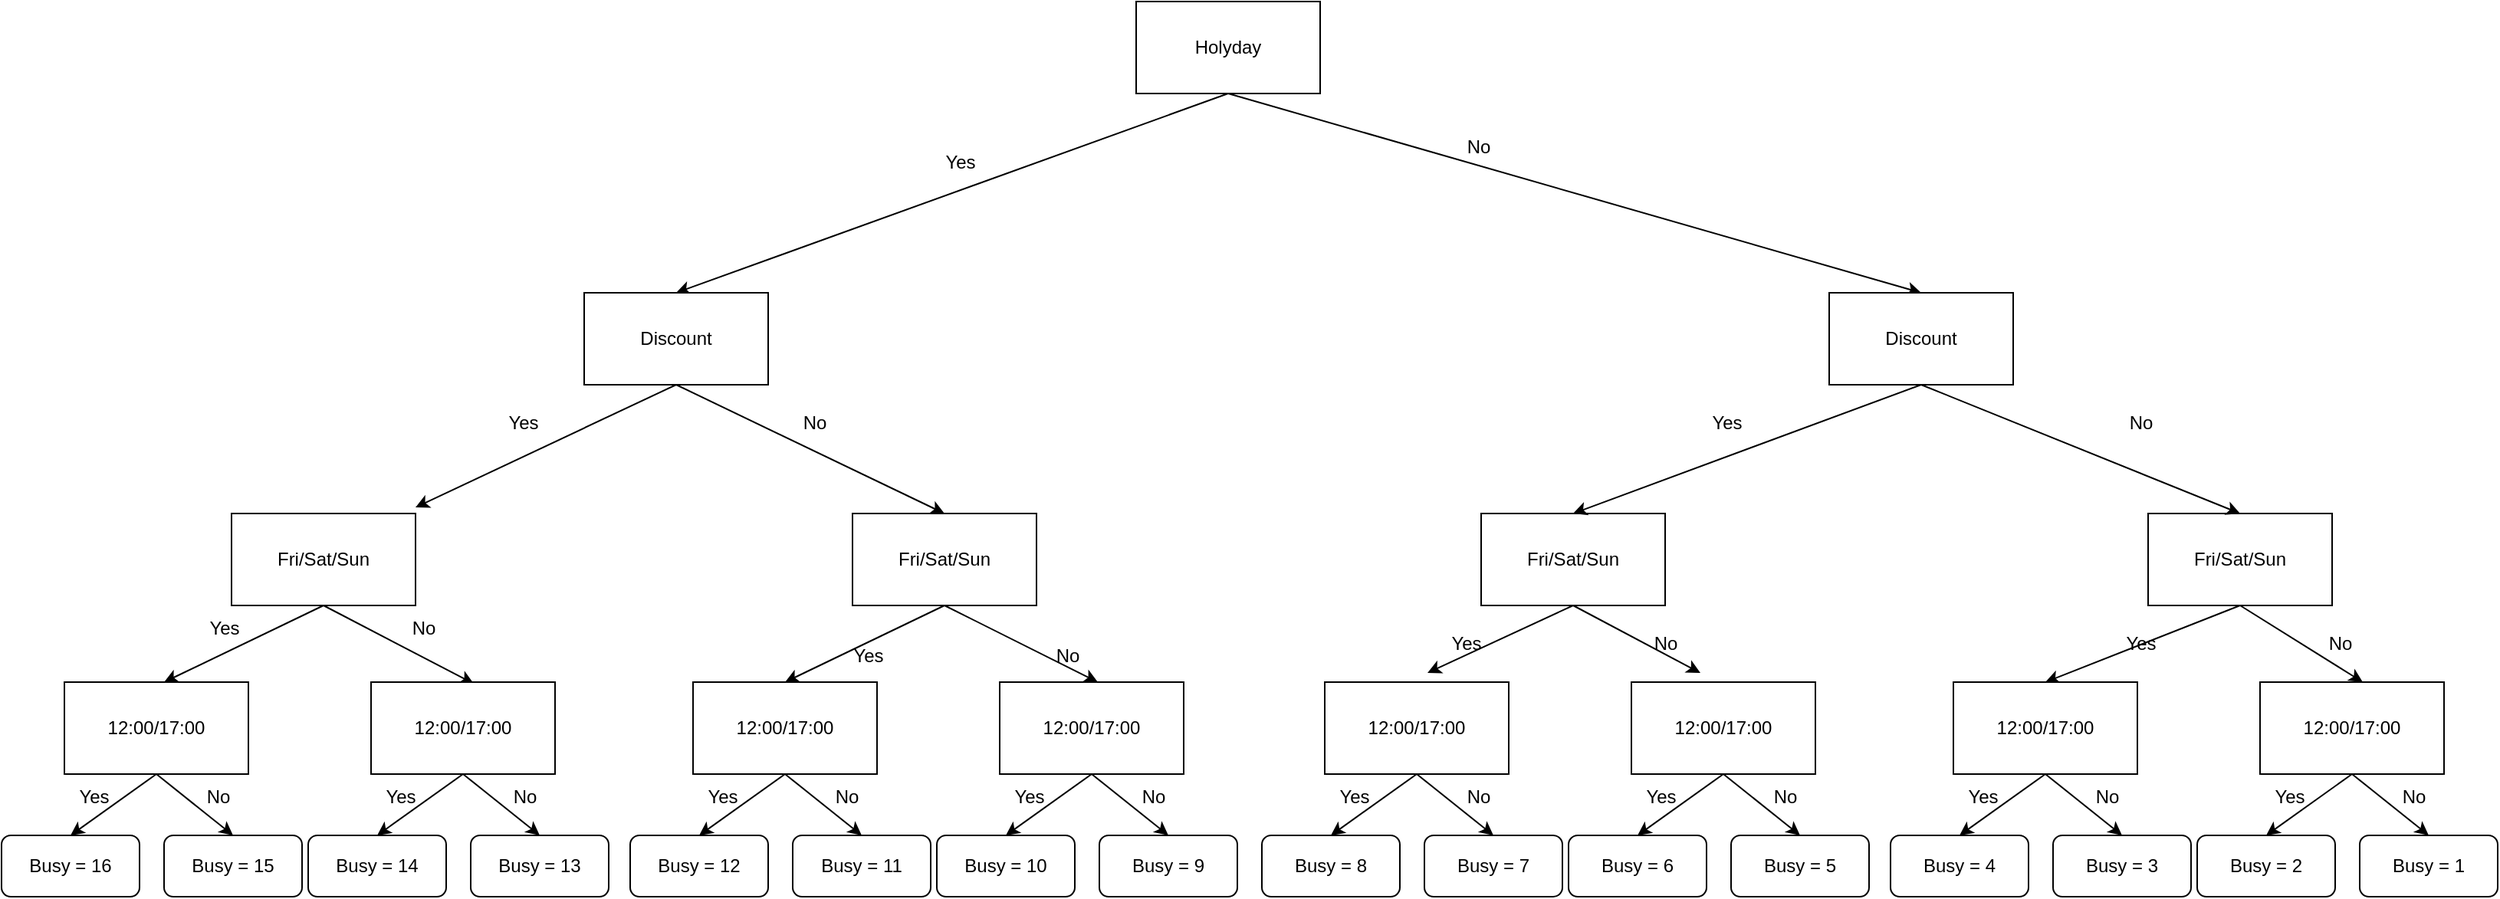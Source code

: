 <mxfile version="20.6.0" type="device" pages="2"><diagram id="TokhNLP9mKq2M_2PLeWP" name="Page-1"><mxGraphModel dx="4292" dy="1724" grid="1" gridSize="10" guides="1" tooltips="1" connect="1" arrows="1" fold="1" page="1" pageScale="1" pageWidth="291" pageHeight="413" math="0" shadow="0"><root><mxCell id="0"/><mxCell id="1" parent="0"/><mxCell id="wKN6T2FW7yw8m1UeuIiS-1" value="Holyday" style="rounded=0;whiteSpace=wrap;html=1;" parent="1" vertex="1"><mxGeometry x="-740" y="-790" width="120" height="60" as="geometry"/></mxCell><mxCell id="wKN6T2FW7yw8m1UeuIiS-4" value="" style="endArrow=classic;html=1;rounded=0;exitX=0.5;exitY=1;exitDx=0;exitDy=0;entryX=0.5;entryY=0;entryDx=0;entryDy=0;" parent="1" source="wKN6T2FW7yw8m1UeuIiS-1" target="wKN6T2FW7yw8m1UeuIiS-9" edge="1"><mxGeometry width="50" height="50" relative="1" as="geometry"><mxPoint x="-900" y="-660" as="sourcePoint"/><mxPoint x="-886" y="-644.02" as="targetPoint"/></mxGeometry></mxCell><mxCell id="wKN6T2FW7yw8m1UeuIiS-6" value="" style="endArrow=classic;html=1;rounded=0;exitX=0.5;exitY=1;exitDx=0;exitDy=0;entryX=0.5;entryY=0;entryDx=0;entryDy=0;" parent="1" source="wKN6T2FW7yw8m1UeuIiS-1" target="wKN6T2FW7yw8m1UeuIiS-34" edge="1"><mxGeometry width="50" height="50" relative="1" as="geometry"><mxPoint x="-717" y="-700" as="sourcePoint"/><mxPoint x="-470" y="-600" as="targetPoint"/></mxGeometry></mxCell><mxCell id="wKN6T2FW7yw8m1UeuIiS-7" value="No" style="text;html=1;align=center;verticalAlign=middle;resizable=0;points=[];autosize=1;strokeColor=none;fillColor=none;" parent="1" vertex="1"><mxGeometry x="-537" y="-710" width="40" height="30" as="geometry"/></mxCell><mxCell id="wKN6T2FW7yw8m1UeuIiS-8" value="Yes" style="text;html=1;align=center;verticalAlign=middle;resizable=0;points=[];autosize=1;strokeColor=none;fillColor=none;" parent="1" vertex="1"><mxGeometry x="-875" y="-700" width="40" height="30" as="geometry"/></mxCell><mxCell id="wKN6T2FW7yw8m1UeuIiS-9" value="Discount" style="rounded=0;whiteSpace=wrap;html=1;" parent="1" vertex="1"><mxGeometry x="-1100" y="-600" width="120" height="60" as="geometry"/></mxCell><mxCell id="wKN6T2FW7yw8m1UeuIiS-10" value="Fri/Sat/Sun" style="rounded=0;whiteSpace=wrap;html=1;" parent="1" vertex="1"><mxGeometry x="-1330" y="-456" width="120" height="60" as="geometry"/></mxCell><mxCell id="wKN6T2FW7yw8m1UeuIiS-12" value="" style="endArrow=classic;html=1;rounded=0;exitX=0.5;exitY=1;exitDx=0;exitDy=0;" parent="1" source="wKN6T2FW7yw8m1UeuIiS-9" edge="1"><mxGeometry width="50" height="50" relative="1" as="geometry"><mxPoint x="-1027" y="-540" as="sourcePoint"/><mxPoint x="-1210" y="-460" as="targetPoint"/></mxGeometry></mxCell><mxCell id="wKN6T2FW7yw8m1UeuIiS-13" value="Yes" style="text;html=1;align=center;verticalAlign=middle;resizable=0;points=[];autosize=1;strokeColor=none;fillColor=none;" parent="1" vertex="1"><mxGeometry x="-1160" y="-530" width="40" height="30" as="geometry"/></mxCell><mxCell id="wKN6T2FW7yw8m1UeuIiS-16" value="Busy = 16" style="rounded=1;whiteSpace=wrap;html=1;" parent="1" vertex="1"><mxGeometry x="-1480" y="-246" width="90" height="40" as="geometry"/></mxCell><mxCell id="wKN6T2FW7yw8m1UeuIiS-17" value="" style="endArrow=classic;html=1;rounded=0;entryX=0.5;entryY=0;entryDx=0;entryDy=0;exitX=0.5;exitY=1;exitDx=0;exitDy=0;" parent="1" source="wKN6T2FW7yw8m1UeuIiS-10" edge="1"><mxGeometry width="50" height="50" relative="1" as="geometry"><mxPoint x="-1275" y="-406" as="sourcePoint"/><mxPoint x="-1374" y="-346" as="targetPoint"/></mxGeometry></mxCell><mxCell id="wKN6T2FW7yw8m1UeuIiS-19" value="Yes" style="text;html=1;align=center;verticalAlign=middle;resizable=0;points=[];autosize=1;strokeColor=none;fillColor=none;" parent="1" vertex="1"><mxGeometry x="-1355" y="-396" width="40" height="30" as="geometry"/></mxCell><mxCell id="wKN6T2FW7yw8m1UeuIiS-21" value="No" style="text;html=1;align=center;verticalAlign=middle;resizable=0;points=[];autosize=1;strokeColor=none;fillColor=none;" parent="1" vertex="1"><mxGeometry x="-1225" y="-396" width="40" height="30" as="geometry"/></mxCell><mxCell id="wKN6T2FW7yw8m1UeuIiS-22" value="Fri/Sat/Sun" style="rounded=0;whiteSpace=wrap;html=1;" parent="1" vertex="1"><mxGeometry x="-925" y="-456" width="120" height="60" as="geometry"/></mxCell><mxCell id="wKN6T2FW7yw8m1UeuIiS-23" value="" style="endArrow=classic;html=1;rounded=0;exitX=0.5;exitY=1;exitDx=0;exitDy=0;entryX=0.5;entryY=0;entryDx=0;entryDy=0;" parent="1" source="wKN6T2FW7yw8m1UeuIiS-9" target="wKN6T2FW7yw8m1UeuIiS-22" edge="1"><mxGeometry width="50" height="50" relative="1" as="geometry"><mxPoint x="-930" y="-520" as="sourcePoint"/><mxPoint x="-1100" y="-440" as="targetPoint"/></mxGeometry></mxCell><mxCell id="wKN6T2FW7yw8m1UeuIiS-24" value="No" style="text;html=1;align=center;verticalAlign=middle;resizable=0;points=[];autosize=1;strokeColor=none;fillColor=none;" parent="1" vertex="1"><mxGeometry x="-970" y="-530" width="40" height="30" as="geometry"/></mxCell><mxCell id="wKN6T2FW7yw8m1UeuIiS-27" value="Yes" style="text;html=1;align=center;verticalAlign=middle;resizable=0;points=[];autosize=1;strokeColor=none;fillColor=none;" parent="1" vertex="1"><mxGeometry x="-935" y="-378.01" width="40" height="30" as="geometry"/></mxCell><mxCell id="wKN6T2FW7yw8m1UeuIiS-28" value="No" style="text;html=1;align=center;verticalAlign=middle;resizable=0;points=[];autosize=1;strokeColor=none;fillColor=none;" parent="1" vertex="1"><mxGeometry x="-805" y="-378.01" width="40" height="30" as="geometry"/></mxCell><mxCell id="wKN6T2FW7yw8m1UeuIiS-29" value="" style="endArrow=classic;html=1;rounded=0;entryX=0.558;entryY=0.017;entryDx=0;entryDy=0;entryPerimeter=0;exitX=0.5;exitY=1;exitDx=0;exitDy=0;" parent="1" edge="1" target="yP7VQPlsPdiSDfWQo1f4-14" source="wKN6T2FW7yw8m1UeuIiS-10"><mxGeometry width="50" height="50" relative="1" as="geometry"><mxPoint x="-1265" y="-406" as="sourcePoint"/><mxPoint x="-1195" y="-346" as="targetPoint"/></mxGeometry></mxCell><mxCell id="wKN6T2FW7yw8m1UeuIiS-31" value="" style="endArrow=classic;html=1;rounded=0;entryX=1;entryY=1.067;entryDx=0;entryDy=0;entryPerimeter=0;exitX=0.5;exitY=1;exitDx=0;exitDy=0;" parent="1" target="wKN6T2FW7yw8m1UeuIiS-28" edge="1" source="wKN6T2FW7yw8m1UeuIiS-22"><mxGeometry width="50" height="50" relative="1" as="geometry"><mxPoint x="-850" y="-388.01" as="sourcePoint"/><mxPoint x="-1210" y="-318.01" as="targetPoint"/></mxGeometry></mxCell><mxCell id="wKN6T2FW7yw8m1UeuIiS-32" value="" style="endArrow=classic;html=1;rounded=0;exitX=0.5;exitY=1;exitDx=0;exitDy=0;entryX=0.5;entryY=0;entryDx=0;entryDy=0;" parent="1" source="wKN6T2FW7yw8m1UeuIiS-22" target="yP7VQPlsPdiSDfWQo1f4-21" edge="1"><mxGeometry width="50" height="50" relative="1" as="geometry"><mxPoint x="-1130" y="-378.01" as="sourcePoint"/><mxPoint x="-950" y="-348.01" as="targetPoint"/></mxGeometry></mxCell><mxCell id="wKN6T2FW7yw8m1UeuIiS-34" value="Discount" style="rounded=0;whiteSpace=wrap;html=1;" parent="1" vertex="1"><mxGeometry x="-288" y="-600" width="120" height="60" as="geometry"/></mxCell><mxCell id="wKN6T2FW7yw8m1UeuIiS-35" value="Fri/Sat/Sun" style="rounded=0;whiteSpace=wrap;html=1;" parent="1" vertex="1"><mxGeometry x="-515" y="-456" width="120" height="60" as="geometry"/></mxCell><mxCell id="wKN6T2FW7yw8m1UeuIiS-36" value="" style="endArrow=classic;html=1;rounded=0;exitX=0.5;exitY=1;exitDx=0;exitDy=0;" parent="1" source="wKN6T2FW7yw8m1UeuIiS-34" edge="1"><mxGeometry width="50" height="50" relative="1" as="geometry"><mxPoint x="-272" y="-536" as="sourcePoint"/><mxPoint x="-455" y="-456" as="targetPoint"/></mxGeometry></mxCell><mxCell id="wKN6T2FW7yw8m1UeuIiS-37" value="Yes" style="text;html=1;align=center;verticalAlign=middle;resizable=0;points=[];autosize=1;strokeColor=none;fillColor=none;" parent="1" vertex="1"><mxGeometry x="-375" y="-530" width="40" height="30" as="geometry"/></mxCell><mxCell id="wKN6T2FW7yw8m1UeuIiS-39" value="" style="endArrow=classic;html=1;rounded=0;entryX=-0.125;entryY=1.133;entryDx=0;entryDy=0;exitX=0.5;exitY=1;exitDx=0;exitDy=0;entryPerimeter=0;" parent="1" source="wKN6T2FW7yw8m1UeuIiS-35" target="wKN6T2FW7yw8m1UeuIiS-41" edge="1"><mxGeometry width="50" height="50" relative="1" as="geometry"><mxPoint x="-465" y="-396" as="sourcePoint"/><mxPoint x="-625" y="-286" as="targetPoint"/></mxGeometry></mxCell><mxCell id="wKN6T2FW7yw8m1UeuIiS-41" value="Yes" style="text;html=1;align=center;verticalAlign=middle;resizable=0;points=[];autosize=1;strokeColor=none;fillColor=none;" parent="1" vertex="1"><mxGeometry x="-545" y="-386" width="40" height="30" as="geometry"/></mxCell><mxCell id="wKN6T2FW7yw8m1UeuIiS-43" value="No" style="text;html=1;align=center;verticalAlign=middle;resizable=0;points=[];autosize=1;strokeColor=none;fillColor=none;" parent="1" vertex="1"><mxGeometry x="-415" y="-386" width="40" height="30" as="geometry"/></mxCell><mxCell id="wKN6T2FW7yw8m1UeuIiS-44" value="Fri/Sat/Sun" style="rounded=0;whiteSpace=wrap;html=1;" parent="1" vertex="1"><mxGeometry x="-80" y="-456" width="120" height="60" as="geometry"/></mxCell><mxCell id="wKN6T2FW7yw8m1UeuIiS-45" value="" style="endArrow=classic;html=1;rounded=0;exitX=0.5;exitY=1;exitDx=0;exitDy=0;entryX=0.5;entryY=0;entryDx=0;entryDy=0;" parent="1" source="wKN6T2FW7yw8m1UeuIiS-34" target="wKN6T2FW7yw8m1UeuIiS-44" edge="1"><mxGeometry width="50" height="50" relative="1" as="geometry"><mxPoint x="-175" y="-516" as="sourcePoint"/><mxPoint x="-345" y="-436" as="targetPoint"/></mxGeometry></mxCell><mxCell id="wKN6T2FW7yw8m1UeuIiS-46" value="No" style="text;html=1;align=center;verticalAlign=middle;resizable=0;points=[];autosize=1;strokeColor=none;fillColor=none;" parent="1" vertex="1"><mxGeometry x="-105" y="-530" width="40" height="30" as="geometry"/></mxCell><mxCell id="wKN6T2FW7yw8m1UeuIiS-49" value="Yes" style="text;html=1;align=center;verticalAlign=middle;resizable=0;points=[];autosize=1;strokeColor=none;fillColor=none;" parent="1" vertex="1"><mxGeometry x="-105" y="-386" width="40" height="30" as="geometry"/></mxCell><mxCell id="wKN6T2FW7yw8m1UeuIiS-50" value="No" style="text;html=1;align=center;verticalAlign=middle;resizable=0;points=[];autosize=1;strokeColor=none;fillColor=none;" parent="1" vertex="1"><mxGeometry x="25" y="-386" width="40" height="30" as="geometry"/></mxCell><mxCell id="wKN6T2FW7yw8m1UeuIiS-51" value="" style="endArrow=classic;html=1;rounded=0;entryX=1.075;entryY=1.133;entryDx=0;entryDy=0;entryPerimeter=0;" parent="1" edge="1" target="wKN6T2FW7yw8m1UeuIiS-43"><mxGeometry width="50" height="50" relative="1" as="geometry"><mxPoint x="-455" y="-396" as="sourcePoint"/><mxPoint x="-385" y="-336" as="targetPoint"/></mxGeometry></mxCell><mxCell id="wKN6T2FW7yw8m1UeuIiS-52" value="" style="endArrow=classic;html=1;rounded=0;" parent="1" edge="1"><mxGeometry width="50" height="50" relative="1" as="geometry"><mxPoint x="-20" y="-396" as="sourcePoint"/><mxPoint x="60" y="-346" as="targetPoint"/></mxGeometry></mxCell><mxCell id="wKN6T2FW7yw8m1UeuIiS-53" value="" style="endArrow=classic;html=1;rounded=0;exitX=0.5;exitY=1;exitDx=0;exitDy=0;entryX=0.5;entryY=0;entryDx=0;entryDy=0;" parent="1" source="wKN6T2FW7yw8m1UeuIiS-44" target="yP7VQPlsPdiSDfWQo1f4-49" edge="1"><mxGeometry width="50" height="50" relative="1" as="geometry"><mxPoint x="-300" y="-386" as="sourcePoint"/><mxPoint x="-120" y="-356" as="targetPoint"/></mxGeometry></mxCell><mxCell id="yP7VQPlsPdiSDfWQo1f4-1" value="12:00/17:00" style="rounded=0;whiteSpace=wrap;html=1;" vertex="1" parent="1"><mxGeometry x="-1439" y="-346" width="120" height="60" as="geometry"/></mxCell><mxCell id="yP7VQPlsPdiSDfWQo1f4-5" value="" style="endArrow=classic;html=1;rounded=0;exitX=0.5;exitY=1;exitDx=0;exitDy=0;entryX=0.5;entryY=0;entryDx=0;entryDy=0;" edge="1" parent="1" source="yP7VQPlsPdiSDfWQo1f4-1" target="wKN6T2FW7yw8m1UeuIiS-16"><mxGeometry width="50" height="50" relative="1" as="geometry"><mxPoint x="-1381" y="-302" as="sourcePoint"/><mxPoint x="-1470" y="-246" as="targetPoint"/></mxGeometry></mxCell><mxCell id="yP7VQPlsPdiSDfWQo1f4-6" value="Busy = 15" style="rounded=1;whiteSpace=wrap;html=1;" vertex="1" parent="1"><mxGeometry x="-1374" y="-246" width="90" height="40" as="geometry"/></mxCell><mxCell id="yP7VQPlsPdiSDfWQo1f4-7" value="" style="endArrow=classic;html=1;rounded=0;exitX=0.5;exitY=1;exitDx=0;exitDy=0;entryX=0.5;entryY=0;entryDx=0;entryDy=0;" edge="1" parent="1" source="yP7VQPlsPdiSDfWQo1f4-1" target="yP7VQPlsPdiSDfWQo1f4-6"><mxGeometry width="50" height="50" relative="1" as="geometry"><mxPoint x="-1369" y="-276" as="sourcePoint"/><mxPoint x="-1435" y="-236" as="targetPoint"/></mxGeometry></mxCell><mxCell id="yP7VQPlsPdiSDfWQo1f4-9" value="Yes" style="text;html=1;align=center;verticalAlign=middle;resizable=0;points=[];autosize=1;strokeColor=none;fillColor=none;" vertex="1" parent="1"><mxGeometry x="-1440" y="-286" width="40" height="30" as="geometry"/></mxCell><mxCell id="yP7VQPlsPdiSDfWQo1f4-10" value="No" style="text;html=1;align=center;verticalAlign=middle;resizable=0;points=[];autosize=1;strokeColor=none;fillColor=none;" vertex="1" parent="1"><mxGeometry x="-1359" y="-286" width="40" height="30" as="geometry"/></mxCell><mxCell id="yP7VQPlsPdiSDfWQo1f4-13" value="Busy = 14" style="rounded=1;whiteSpace=wrap;html=1;" vertex="1" parent="1"><mxGeometry x="-1280" y="-246" width="90" height="40" as="geometry"/></mxCell><mxCell id="yP7VQPlsPdiSDfWQo1f4-14" value="12:00/17:00" style="rounded=0;whiteSpace=wrap;html=1;" vertex="1" parent="1"><mxGeometry x="-1239" y="-346" width="120" height="60" as="geometry"/></mxCell><mxCell id="yP7VQPlsPdiSDfWQo1f4-15" value="" style="endArrow=classic;html=1;rounded=0;exitX=0.5;exitY=1;exitDx=0;exitDy=0;entryX=0.5;entryY=0;entryDx=0;entryDy=0;" edge="1" parent="1" source="yP7VQPlsPdiSDfWQo1f4-14" target="yP7VQPlsPdiSDfWQo1f4-13"><mxGeometry width="50" height="50" relative="1" as="geometry"><mxPoint x="-1181" y="-302" as="sourcePoint"/><mxPoint x="-1270" y="-246" as="targetPoint"/></mxGeometry></mxCell><mxCell id="yP7VQPlsPdiSDfWQo1f4-16" value="Busy = 13" style="rounded=1;whiteSpace=wrap;html=1;" vertex="1" parent="1"><mxGeometry x="-1174" y="-246" width="90" height="40" as="geometry"/></mxCell><mxCell id="yP7VQPlsPdiSDfWQo1f4-17" value="" style="endArrow=classic;html=1;rounded=0;exitX=0.5;exitY=1;exitDx=0;exitDy=0;entryX=0.5;entryY=0;entryDx=0;entryDy=0;" edge="1" parent="1" source="yP7VQPlsPdiSDfWQo1f4-14" target="yP7VQPlsPdiSDfWQo1f4-16"><mxGeometry width="50" height="50" relative="1" as="geometry"><mxPoint x="-1169" y="-276" as="sourcePoint"/><mxPoint x="-1235" y="-236" as="targetPoint"/></mxGeometry></mxCell><mxCell id="yP7VQPlsPdiSDfWQo1f4-18" value="Yes" style="text;html=1;align=center;verticalAlign=middle;resizable=0;points=[];autosize=1;strokeColor=none;fillColor=none;" vertex="1" parent="1"><mxGeometry x="-1240" y="-286" width="40" height="30" as="geometry"/></mxCell><mxCell id="yP7VQPlsPdiSDfWQo1f4-19" value="No" style="text;html=1;align=center;verticalAlign=middle;resizable=0;points=[];autosize=1;strokeColor=none;fillColor=none;" vertex="1" parent="1"><mxGeometry x="-1159" y="-286" width="40" height="30" as="geometry"/></mxCell><mxCell id="yP7VQPlsPdiSDfWQo1f4-20" value="Busy = 12" style="rounded=1;whiteSpace=wrap;html=1;" vertex="1" parent="1"><mxGeometry x="-1070" y="-246" width="90" height="40" as="geometry"/></mxCell><mxCell id="yP7VQPlsPdiSDfWQo1f4-21" value="12:00/17:00" style="rounded=0;whiteSpace=wrap;html=1;" vertex="1" parent="1"><mxGeometry x="-1029" y="-346" width="120" height="60" as="geometry"/></mxCell><mxCell id="yP7VQPlsPdiSDfWQo1f4-22" value="" style="endArrow=classic;html=1;rounded=0;exitX=0.5;exitY=1;exitDx=0;exitDy=0;entryX=0.5;entryY=0;entryDx=0;entryDy=0;" edge="1" parent="1" source="yP7VQPlsPdiSDfWQo1f4-21" target="yP7VQPlsPdiSDfWQo1f4-20"><mxGeometry width="50" height="50" relative="1" as="geometry"><mxPoint x="-971" y="-302" as="sourcePoint"/><mxPoint x="-1060" y="-246" as="targetPoint"/></mxGeometry></mxCell><mxCell id="yP7VQPlsPdiSDfWQo1f4-23" value="Busy = 11" style="rounded=1;whiteSpace=wrap;html=1;" vertex="1" parent="1"><mxGeometry x="-964" y="-246" width="90" height="40" as="geometry"/></mxCell><mxCell id="yP7VQPlsPdiSDfWQo1f4-24" value="" style="endArrow=classic;html=1;rounded=0;exitX=0.5;exitY=1;exitDx=0;exitDy=0;entryX=0.5;entryY=0;entryDx=0;entryDy=0;" edge="1" parent="1" source="yP7VQPlsPdiSDfWQo1f4-21" target="yP7VQPlsPdiSDfWQo1f4-23"><mxGeometry width="50" height="50" relative="1" as="geometry"><mxPoint x="-959" y="-276" as="sourcePoint"/><mxPoint x="-1025" y="-236" as="targetPoint"/></mxGeometry></mxCell><mxCell id="yP7VQPlsPdiSDfWQo1f4-25" value="Yes" style="text;html=1;align=center;verticalAlign=middle;resizable=0;points=[];autosize=1;strokeColor=none;fillColor=none;" vertex="1" parent="1"><mxGeometry x="-1030" y="-286" width="40" height="30" as="geometry"/></mxCell><mxCell id="yP7VQPlsPdiSDfWQo1f4-26" value="No" style="text;html=1;align=center;verticalAlign=middle;resizable=0;points=[];autosize=1;strokeColor=none;fillColor=none;" vertex="1" parent="1"><mxGeometry x="-949" y="-286" width="40" height="30" as="geometry"/></mxCell><mxCell id="yP7VQPlsPdiSDfWQo1f4-27" value="Busy = 10" style="rounded=1;whiteSpace=wrap;html=1;" vertex="1" parent="1"><mxGeometry x="-870" y="-246" width="90" height="40" as="geometry"/></mxCell><mxCell id="yP7VQPlsPdiSDfWQo1f4-28" value="12:00/17:00" style="rounded=0;whiteSpace=wrap;html=1;" vertex="1" parent="1"><mxGeometry x="-829" y="-346" width="120" height="60" as="geometry"/></mxCell><mxCell id="yP7VQPlsPdiSDfWQo1f4-29" value="" style="endArrow=classic;html=1;rounded=0;exitX=0.5;exitY=1;exitDx=0;exitDy=0;entryX=0.5;entryY=0;entryDx=0;entryDy=0;" edge="1" parent="1" source="yP7VQPlsPdiSDfWQo1f4-28" target="yP7VQPlsPdiSDfWQo1f4-27"><mxGeometry width="50" height="50" relative="1" as="geometry"><mxPoint x="-771" y="-302" as="sourcePoint"/><mxPoint x="-860" y="-246" as="targetPoint"/></mxGeometry></mxCell><mxCell id="yP7VQPlsPdiSDfWQo1f4-30" value="Busy = 9" style="rounded=1;whiteSpace=wrap;html=1;" vertex="1" parent="1"><mxGeometry x="-764" y="-246" width="90" height="40" as="geometry"/></mxCell><mxCell id="yP7VQPlsPdiSDfWQo1f4-31" value="" style="endArrow=classic;html=1;rounded=0;exitX=0.5;exitY=1;exitDx=0;exitDy=0;entryX=0.5;entryY=0;entryDx=0;entryDy=0;" edge="1" parent="1" source="yP7VQPlsPdiSDfWQo1f4-28" target="yP7VQPlsPdiSDfWQo1f4-30"><mxGeometry width="50" height="50" relative="1" as="geometry"><mxPoint x="-759" y="-276" as="sourcePoint"/><mxPoint x="-825" y="-236" as="targetPoint"/></mxGeometry></mxCell><mxCell id="yP7VQPlsPdiSDfWQo1f4-32" value="Yes" style="text;html=1;align=center;verticalAlign=middle;resizable=0;points=[];autosize=1;strokeColor=none;fillColor=none;" vertex="1" parent="1"><mxGeometry x="-830" y="-286" width="40" height="30" as="geometry"/></mxCell><mxCell id="yP7VQPlsPdiSDfWQo1f4-33" value="No" style="text;html=1;align=center;verticalAlign=middle;resizable=0;points=[];autosize=1;strokeColor=none;fillColor=none;" vertex="1" parent="1"><mxGeometry x="-749" y="-286" width="40" height="30" as="geometry"/></mxCell><mxCell id="yP7VQPlsPdiSDfWQo1f4-34" value="Busy = 8" style="rounded=1;whiteSpace=wrap;html=1;" vertex="1" parent="1"><mxGeometry x="-658" y="-246" width="90" height="40" as="geometry"/></mxCell><mxCell id="yP7VQPlsPdiSDfWQo1f4-35" value="12:00/17:00" style="rounded=0;whiteSpace=wrap;html=1;" vertex="1" parent="1"><mxGeometry x="-617" y="-346" width="120" height="60" as="geometry"/></mxCell><mxCell id="yP7VQPlsPdiSDfWQo1f4-36" value="" style="endArrow=classic;html=1;rounded=0;exitX=0.5;exitY=1;exitDx=0;exitDy=0;entryX=0.5;entryY=0;entryDx=0;entryDy=0;" edge="1" parent="1" source="yP7VQPlsPdiSDfWQo1f4-35" target="yP7VQPlsPdiSDfWQo1f4-34"><mxGeometry width="50" height="50" relative="1" as="geometry"><mxPoint x="-559" y="-302" as="sourcePoint"/><mxPoint x="-648" y="-246" as="targetPoint"/></mxGeometry></mxCell><mxCell id="yP7VQPlsPdiSDfWQo1f4-37" value="Busy = 7" style="rounded=1;whiteSpace=wrap;html=1;" vertex="1" parent="1"><mxGeometry x="-552" y="-246" width="90" height="40" as="geometry"/></mxCell><mxCell id="yP7VQPlsPdiSDfWQo1f4-38" value="" style="endArrow=classic;html=1;rounded=0;exitX=0.5;exitY=1;exitDx=0;exitDy=0;entryX=0.5;entryY=0;entryDx=0;entryDy=0;" edge="1" parent="1" source="yP7VQPlsPdiSDfWQo1f4-35" target="yP7VQPlsPdiSDfWQo1f4-37"><mxGeometry width="50" height="50" relative="1" as="geometry"><mxPoint x="-547" y="-276" as="sourcePoint"/><mxPoint x="-613" y="-236" as="targetPoint"/></mxGeometry></mxCell><mxCell id="yP7VQPlsPdiSDfWQo1f4-39" value="Yes" style="text;html=1;align=center;verticalAlign=middle;resizable=0;points=[];autosize=1;strokeColor=none;fillColor=none;" vertex="1" parent="1"><mxGeometry x="-618" y="-286" width="40" height="30" as="geometry"/></mxCell><mxCell id="yP7VQPlsPdiSDfWQo1f4-40" value="No" style="text;html=1;align=center;verticalAlign=middle;resizable=0;points=[];autosize=1;strokeColor=none;fillColor=none;" vertex="1" parent="1"><mxGeometry x="-537" y="-286" width="40" height="30" as="geometry"/></mxCell><mxCell id="yP7VQPlsPdiSDfWQo1f4-41" value="Busy = 6" style="rounded=1;whiteSpace=wrap;html=1;" vertex="1" parent="1"><mxGeometry x="-458" y="-246" width="90" height="40" as="geometry"/></mxCell><mxCell id="yP7VQPlsPdiSDfWQo1f4-42" value="12:00/17:00" style="rounded=0;whiteSpace=wrap;html=1;" vertex="1" parent="1"><mxGeometry x="-417" y="-346" width="120" height="60" as="geometry"/></mxCell><mxCell id="yP7VQPlsPdiSDfWQo1f4-43" value="" style="endArrow=classic;html=1;rounded=0;exitX=0.5;exitY=1;exitDx=0;exitDy=0;entryX=0.5;entryY=0;entryDx=0;entryDy=0;" edge="1" parent="1" source="yP7VQPlsPdiSDfWQo1f4-42" target="yP7VQPlsPdiSDfWQo1f4-41"><mxGeometry width="50" height="50" relative="1" as="geometry"><mxPoint x="-359" y="-302" as="sourcePoint"/><mxPoint x="-448" y="-246" as="targetPoint"/></mxGeometry></mxCell><mxCell id="yP7VQPlsPdiSDfWQo1f4-44" value="Busy = 5" style="rounded=1;whiteSpace=wrap;html=1;" vertex="1" parent="1"><mxGeometry x="-352" y="-246" width="90" height="40" as="geometry"/></mxCell><mxCell id="yP7VQPlsPdiSDfWQo1f4-45" value="" style="endArrow=classic;html=1;rounded=0;exitX=0.5;exitY=1;exitDx=0;exitDy=0;entryX=0.5;entryY=0;entryDx=0;entryDy=0;" edge="1" parent="1" source="yP7VQPlsPdiSDfWQo1f4-42" target="yP7VQPlsPdiSDfWQo1f4-44"><mxGeometry width="50" height="50" relative="1" as="geometry"><mxPoint x="-347" y="-276" as="sourcePoint"/><mxPoint x="-413" y="-236" as="targetPoint"/></mxGeometry></mxCell><mxCell id="yP7VQPlsPdiSDfWQo1f4-46" value="Yes" style="text;html=1;align=center;verticalAlign=middle;resizable=0;points=[];autosize=1;strokeColor=none;fillColor=none;" vertex="1" parent="1"><mxGeometry x="-418" y="-286" width="40" height="30" as="geometry"/></mxCell><mxCell id="yP7VQPlsPdiSDfWQo1f4-47" value="No" style="text;html=1;align=center;verticalAlign=middle;resizable=0;points=[];autosize=1;strokeColor=none;fillColor=none;" vertex="1" parent="1"><mxGeometry x="-337" y="-286" width="40" height="30" as="geometry"/></mxCell><mxCell id="yP7VQPlsPdiSDfWQo1f4-48" value="Busy = 4" style="rounded=1;whiteSpace=wrap;html=1;" vertex="1" parent="1"><mxGeometry x="-248" y="-246" width="90" height="40" as="geometry"/></mxCell><mxCell id="yP7VQPlsPdiSDfWQo1f4-49" value="12:00/17:00" style="rounded=0;whiteSpace=wrap;html=1;" vertex="1" parent="1"><mxGeometry x="-207" y="-346" width="120" height="60" as="geometry"/></mxCell><mxCell id="yP7VQPlsPdiSDfWQo1f4-50" value="" style="endArrow=classic;html=1;rounded=0;exitX=0.5;exitY=1;exitDx=0;exitDy=0;entryX=0.5;entryY=0;entryDx=0;entryDy=0;" edge="1" parent="1" source="yP7VQPlsPdiSDfWQo1f4-49" target="yP7VQPlsPdiSDfWQo1f4-48"><mxGeometry width="50" height="50" relative="1" as="geometry"><mxPoint x="-149" y="-302" as="sourcePoint"/><mxPoint x="-238" y="-246" as="targetPoint"/></mxGeometry></mxCell><mxCell id="yP7VQPlsPdiSDfWQo1f4-51" value="Busy = 3" style="rounded=1;whiteSpace=wrap;html=1;" vertex="1" parent="1"><mxGeometry x="-142" y="-246" width="90" height="40" as="geometry"/></mxCell><mxCell id="yP7VQPlsPdiSDfWQo1f4-52" value="" style="endArrow=classic;html=1;rounded=0;exitX=0.5;exitY=1;exitDx=0;exitDy=0;entryX=0.5;entryY=0;entryDx=0;entryDy=0;" edge="1" parent="1" source="yP7VQPlsPdiSDfWQo1f4-49" target="yP7VQPlsPdiSDfWQo1f4-51"><mxGeometry width="50" height="50" relative="1" as="geometry"><mxPoint x="-137" y="-276" as="sourcePoint"/><mxPoint x="-203" y="-236" as="targetPoint"/></mxGeometry></mxCell><mxCell id="yP7VQPlsPdiSDfWQo1f4-53" value="Yes" style="text;html=1;align=center;verticalAlign=middle;resizable=0;points=[];autosize=1;strokeColor=none;fillColor=none;" vertex="1" parent="1"><mxGeometry x="-208" y="-286" width="40" height="30" as="geometry"/></mxCell><mxCell id="yP7VQPlsPdiSDfWQo1f4-54" value="No" style="text;html=1;align=center;verticalAlign=middle;resizable=0;points=[];autosize=1;strokeColor=none;fillColor=none;" vertex="1" parent="1"><mxGeometry x="-127" y="-286" width="40" height="30" as="geometry"/></mxCell><mxCell id="yP7VQPlsPdiSDfWQo1f4-55" value="Busy = 2" style="rounded=1;whiteSpace=wrap;html=1;" vertex="1" parent="1"><mxGeometry x="-48" y="-246" width="90" height="40" as="geometry"/></mxCell><mxCell id="yP7VQPlsPdiSDfWQo1f4-56" value="12:00/17:00" style="rounded=0;whiteSpace=wrap;html=1;" vertex="1" parent="1"><mxGeometry x="-7" y="-346" width="120" height="60" as="geometry"/></mxCell><mxCell id="yP7VQPlsPdiSDfWQo1f4-57" value="" style="endArrow=classic;html=1;rounded=0;exitX=0.5;exitY=1;exitDx=0;exitDy=0;entryX=0.5;entryY=0;entryDx=0;entryDy=0;" edge="1" parent="1" source="yP7VQPlsPdiSDfWQo1f4-56" target="yP7VQPlsPdiSDfWQo1f4-55"><mxGeometry width="50" height="50" relative="1" as="geometry"><mxPoint x="51" y="-302" as="sourcePoint"/><mxPoint x="-38" y="-246" as="targetPoint"/></mxGeometry></mxCell><mxCell id="yP7VQPlsPdiSDfWQo1f4-58" value="Busy = 1" style="rounded=1;whiteSpace=wrap;html=1;" vertex="1" parent="1"><mxGeometry x="58" y="-246" width="90" height="40" as="geometry"/></mxCell><mxCell id="yP7VQPlsPdiSDfWQo1f4-59" value="" style="endArrow=classic;html=1;rounded=0;exitX=0.5;exitY=1;exitDx=0;exitDy=0;entryX=0.5;entryY=0;entryDx=0;entryDy=0;" edge="1" parent="1" source="yP7VQPlsPdiSDfWQo1f4-56" target="yP7VQPlsPdiSDfWQo1f4-58"><mxGeometry width="50" height="50" relative="1" as="geometry"><mxPoint x="63" y="-276" as="sourcePoint"/><mxPoint x="-3" y="-236" as="targetPoint"/></mxGeometry></mxCell><mxCell id="yP7VQPlsPdiSDfWQo1f4-60" value="Yes" style="text;html=1;align=center;verticalAlign=middle;resizable=0;points=[];autosize=1;strokeColor=none;fillColor=none;" vertex="1" parent="1"><mxGeometry x="-8" y="-286" width="40" height="30" as="geometry"/></mxCell><mxCell id="yP7VQPlsPdiSDfWQo1f4-61" value="No" style="text;html=1;align=center;verticalAlign=middle;resizable=0;points=[];autosize=1;strokeColor=none;fillColor=none;" vertex="1" parent="1"><mxGeometry x="73" y="-286" width="40" height="30" as="geometry"/></mxCell></root></mxGraphModel></diagram><diagram id="ZcyvSYt5nwITJEHPK4Qy" name="Page-2"><mxGraphModel dx="1220" dy="1055" grid="1" gridSize="10" guides="1" tooltips="1" connect="1" arrows="1" fold="1" page="1" pageScale="1" pageWidth="583" pageHeight="827" math="0" shadow="0"><root><mxCell id="xMvVTUTtCqqI2Q9_rzQV-0"/><mxCell id="xMvVTUTtCqqI2Q9_rzQV-1" parent="xMvVTUTtCqqI2Q9_rzQV-0"/><mxCell id="xMvVTUTtCqqI2Q9_rzQV-20" style="edgeStyle=orthogonalEdgeStyle;rounded=0;orthogonalLoop=1;jettySize=auto;html=1;exitX=1;exitY=0.5;exitDx=0;exitDy=0;entryX=0;entryY=0.5;entryDx=0;entryDy=0;" edge="1" parent="xMvVTUTtCqqI2Q9_rzQV-1" source="xMvVTUTtCqqI2Q9_rzQV-15" target="xMvVTUTtCqqI2Q9_rzQV-16"><mxGeometry relative="1" as="geometry"/></mxCell><mxCell id="xMvVTUTtCqqI2Q9_rzQV-22" style="edgeStyle=orthogonalEdgeStyle;rounded=0;orthogonalLoop=1;jettySize=auto;html=1;exitX=0.5;exitY=1;exitDx=0;exitDy=0;entryX=0.5;entryY=0;entryDx=0;entryDy=0;" edge="1" parent="xMvVTUTtCqqI2Q9_rzQV-1" source="xMvVTUTtCqqI2Q9_rzQV-15" target="xMvVTUTtCqqI2Q9_rzQV-21"><mxGeometry relative="1" as="geometry"/></mxCell><mxCell id="xMvVTUTtCqqI2Q9_rzQV-15" value="Playing as mole" style="rhombus;whiteSpace=wrap;html=1;" vertex="1" parent="xMvVTUTtCqqI2Q9_rzQV-1"><mxGeometry x="10" y="10" width="120" height="120" as="geometry"/></mxCell><mxCell id="xMvVTUTtCqqI2Q9_rzQV-16" value="Do nothing" style="ellipse;whiteSpace=wrap;html=1;" vertex="1" parent="xMvVTUTtCqqI2Q9_rzQV-1"><mxGeometry x="190" y="30" width="120" height="80" as="geometry"/></mxCell><mxCell id="xMvVTUTtCqqI2Q9_rzQV-18" value="No" style="text;html=1;align=center;verticalAlign=middle;resizable=0;points=[];autosize=1;strokeColor=none;fillColor=none;" vertex="1" parent="xMvVTUTtCqqI2Q9_rzQV-1"><mxGeometry x="140" y="50" width="30" height="20" as="geometry"/></mxCell><mxCell id="xMvVTUTtCqqI2Q9_rzQV-25" style="edgeStyle=orthogonalEdgeStyle;rounded=0;orthogonalLoop=1;jettySize=auto;html=1;entryX=0;entryY=0.5;entryDx=0;entryDy=0;" edge="1" parent="xMvVTUTtCqqI2Q9_rzQV-1" source="xMvVTUTtCqqI2Q9_rzQV-21" target="xMvVTUTtCqqI2Q9_rzQV-24"><mxGeometry relative="1" as="geometry"/></mxCell><mxCell id="xMvVTUTtCqqI2Q9_rzQV-29" style="edgeStyle=orthogonalEdgeStyle;rounded=0;orthogonalLoop=1;jettySize=auto;html=1;entryX=0.5;entryY=0;entryDx=0;entryDy=0;" edge="1" parent="xMvVTUTtCqqI2Q9_rzQV-1" source="xMvVTUTtCqqI2Q9_rzQV-21" target="xMvVTUTtCqqI2Q9_rzQV-28"><mxGeometry relative="1" as="geometry"/></mxCell><mxCell id="xMvVTUTtCqqI2Q9_rzQV-21" value="Tripwire ready" style="rhombus;whiteSpace=wrap;html=1;" vertex="1" parent="xMvVTUTtCqqI2Q9_rzQV-1"><mxGeometry x="10" y="170" width="120" height="120" as="geometry"/></mxCell><mxCell id="xMvVTUTtCqqI2Q9_rzQV-23" value="Yes" style="text;html=1;align=center;verticalAlign=middle;resizable=0;points=[];autosize=1;strokeColor=none;fillColor=none;" vertex="1" parent="xMvVTUTtCqqI2Q9_rzQV-1"><mxGeometry x="70" y="140" width="40" height="20" as="geometry"/></mxCell><mxCell id="xMvVTUTtCqqI2Q9_rzQV-24" value="Wait for tripwire cooldown" style="ellipse;whiteSpace=wrap;html=1;" vertex="1" parent="xMvVTUTtCqqI2Q9_rzQV-1"><mxGeometry x="180" y="190" width="120" height="80" as="geometry"/></mxCell><mxCell id="xMvVTUTtCqqI2Q9_rzQV-26" value="No" style="text;html=1;align=center;verticalAlign=middle;resizable=0;points=[];autosize=1;strokeColor=none;fillColor=none;" vertex="1" parent="xMvVTUTtCqqI2Q9_rzQV-1"><mxGeometry x="130" y="210" width="30" height="20" as="geometry"/></mxCell><mxCell id="xMvVTUTtCqqI2Q9_rzQV-37" style="edgeStyle=orthogonalEdgeStyle;rounded=0;orthogonalLoop=1;jettySize=auto;html=1;exitX=0.5;exitY=1;exitDx=0;exitDy=0;entryX=0.5;entryY=0;entryDx=0;entryDy=0;" edge="1" parent="xMvVTUTtCqqI2Q9_rzQV-1" source="xMvVTUTtCqqI2Q9_rzQV-27" target="xMvVTUTtCqqI2Q9_rzQV-36"><mxGeometry relative="1" as="geometry"/></mxCell><mxCell id="xMvVTUTtCqqI2Q9_rzQV-27" value="Place first pin" style="ellipse;whiteSpace=wrap;html=1;" vertex="1" parent="xMvVTUTtCqqI2Q9_rzQV-1"><mxGeometry x="10" y="480" width="120" height="80" as="geometry"/></mxCell><mxCell id="xMvVTUTtCqqI2Q9_rzQV-31" style="edgeStyle=orthogonalEdgeStyle;rounded=0;orthogonalLoop=1;jettySize=auto;html=1;entryX=0.5;entryY=0;entryDx=0;entryDy=0;" edge="1" parent="xMvVTUTtCqqI2Q9_rzQV-1" source="xMvVTUTtCqqI2Q9_rzQV-28" target="xMvVTUTtCqqI2Q9_rzQV-27"><mxGeometry relative="1" as="geometry"/></mxCell><mxCell id="xMvVTUTtCqqI2Q9_rzQV-33" style="edgeStyle=orthogonalEdgeStyle;rounded=0;orthogonalLoop=1;jettySize=auto;html=1;exitX=1;exitY=0.5;exitDx=0;exitDy=0;entryX=1;entryY=0.5;entryDx=0;entryDy=0;" edge="1" parent="xMvVTUTtCqqI2Q9_rzQV-1" source="xMvVTUTtCqqI2Q9_rzQV-28" target="xMvVTUTtCqqI2Q9_rzQV-16"><mxGeometry relative="1" as="geometry"/></mxCell><mxCell id="xMvVTUTtCqqI2Q9_rzQV-28" value="Pressed tripwire place key" style="rhombus;whiteSpace=wrap;html=1;" vertex="1" parent="xMvVTUTtCqqI2Q9_rzQV-1"><mxGeometry x="10" y="330" width="120" height="120" as="geometry"/></mxCell><mxCell id="xMvVTUTtCqqI2Q9_rzQV-30" value="Yes" style="text;html=1;align=center;verticalAlign=middle;resizable=0;points=[];autosize=1;strokeColor=none;fillColor=none;" vertex="1" parent="xMvVTUTtCqqI2Q9_rzQV-1"><mxGeometry x="70" y="300" width="40" height="20" as="geometry"/></mxCell><mxCell id="xMvVTUTtCqqI2Q9_rzQV-32" value="Yes" style="text;html=1;align=center;verticalAlign=middle;resizable=0;points=[];autosize=1;strokeColor=none;fillColor=none;" vertex="1" parent="xMvVTUTtCqqI2Q9_rzQV-1"><mxGeometry x="70" y="450" width="40" height="20" as="geometry"/></mxCell><mxCell id="xMvVTUTtCqqI2Q9_rzQV-34" value="No" style="text;html=1;align=center;verticalAlign=middle;resizable=0;points=[];autosize=1;strokeColor=none;fillColor=none;" vertex="1" parent="xMvVTUTtCqqI2Q9_rzQV-1"><mxGeometry x="130" y="370" width="30" height="20" as="geometry"/></mxCell><mxCell id="xMvVTUTtCqqI2Q9_rzQV-39" style="edgeStyle=orthogonalEdgeStyle;rounded=0;orthogonalLoop=1;jettySize=auto;html=1;" edge="1" parent="xMvVTUTtCqqI2Q9_rzQV-1" source="xMvVTUTtCqqI2Q9_rzQV-36" target="xMvVTUTtCqqI2Q9_rzQV-38"><mxGeometry relative="1" as="geometry"/></mxCell><mxCell id="xMvVTUTtCqqI2Q9_rzQV-36" value="Pressed tripwire place key" style="rhombus;whiteSpace=wrap;html=1;" vertex="1" parent="xMvVTUTtCqqI2Q9_rzQV-1"><mxGeometry x="10" y="590" width="120" height="120" as="geometry"/></mxCell><mxCell id="xMvVTUTtCqqI2Q9_rzQV-42" style="edgeStyle=orthogonalEdgeStyle;rounded=0;orthogonalLoop=1;jettySize=auto;html=1;entryX=0;entryY=0.5;entryDx=0;entryDy=0;" edge="1" parent="xMvVTUTtCqqI2Q9_rzQV-1" source="xMvVTUTtCqqI2Q9_rzQV-38" target="xMvVTUTtCqqI2Q9_rzQV-41"><mxGeometry relative="1" as="geometry"/></mxCell><mxCell id="xMvVTUTtCqqI2Q9_rzQV-38" value="Place first pin" style="ellipse;whiteSpace=wrap;html=1;" vertex="1" parent="xMvVTUTtCqqI2Q9_rzQV-1"><mxGeometry x="10" y="740" width="120" height="80" as="geometry"/></mxCell><mxCell id="xMvVTUTtCqqI2Q9_rzQV-40" value="Yes" style="text;html=1;align=center;verticalAlign=middle;resizable=0;points=[];autosize=1;strokeColor=none;fillColor=none;" vertex="1" parent="xMvVTUTtCqqI2Q9_rzQV-1"><mxGeometry x="70" y="710" width="40" height="20" as="geometry"/></mxCell><mxCell id="xMvVTUTtCqqI2Q9_rzQV-41" value="Generate rope between 2 pins" style="ellipse;whiteSpace=wrap;html=1;" vertex="1" parent="xMvVTUTtCqqI2Q9_rzQV-1"><mxGeometry x="160" y="740" width="120" height="80" as="geometry"/></mxCell></root></mxGraphModel></diagram></mxfile>